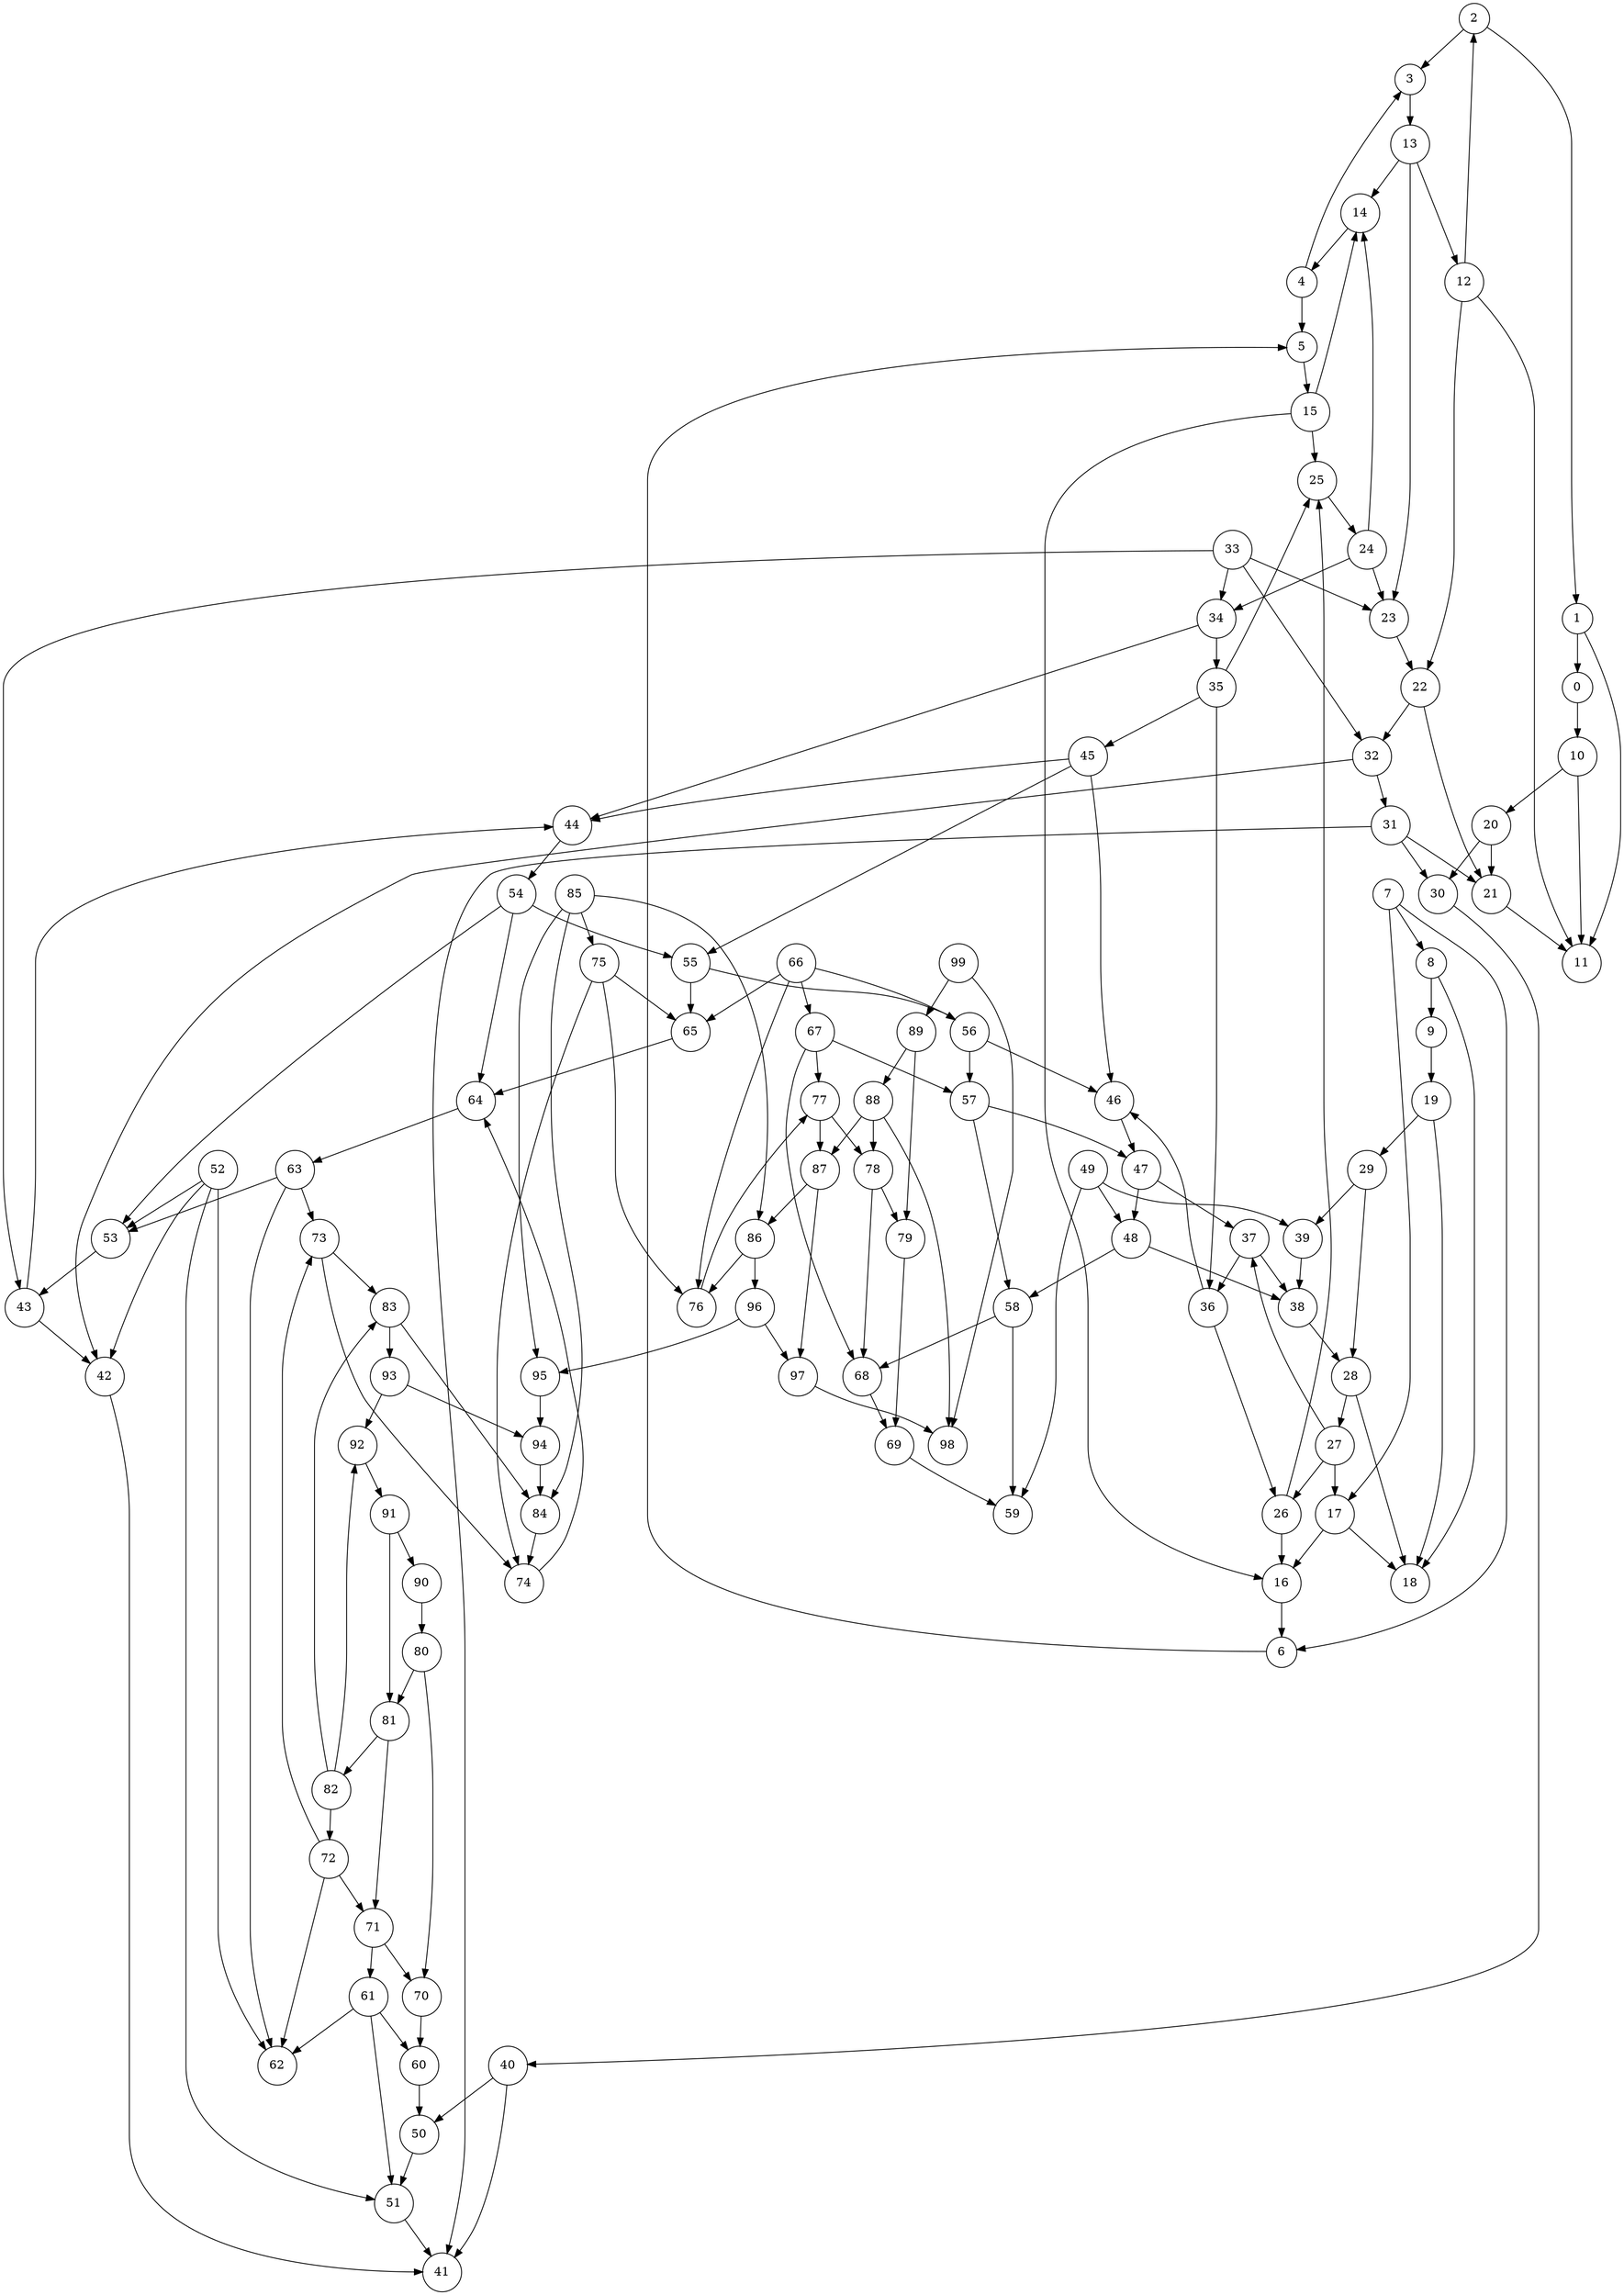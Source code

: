 digraph {
v_0 [label="0", shape=circle];
v_1 [label="1", shape=circle];
v_2 [label="2", shape=circle];
v_3 [label="3", shape=circle];
v_4 [label="4", shape=circle];
v_5 [label="5", shape=circle];
v_6 [label="6", shape=circle];
v_7 [label="7", shape=circle];
v_8 [label="8", shape=circle];
v_9 [label="9", shape=circle];
v_10 [label="10", shape=circle];
v_11 [label="11", shape=circle];
v_12 [label="12", shape=circle];
v_13 [label="13", shape=circle];
v_14 [label="14", shape=circle];
v_15 [label="15", shape=circle];
v_16 [label="16", shape=circle];
v_17 [label="17", shape=circle];
v_18 [label="18", shape=circle];
v_19 [label="19", shape=circle];
v_20 [label="20", shape=circle];
v_21 [label="21", shape=circle];
v_22 [label="22", shape=circle];
v_23 [label="23", shape=circle];
v_24 [label="24", shape=circle];
v_25 [label="25", shape=circle];
v_26 [label="26", shape=circle];
v_27 [label="27", shape=circle];
v_28 [label="28", shape=circle];
v_29 [label="29", shape=circle];
v_30 [label="30", shape=circle];
v_31 [label="31", shape=circle];
v_32 [label="32", shape=circle];
v_33 [label="33", shape=circle];
v_34 [label="34", shape=circle];
v_35 [label="35", shape=circle];
v_36 [label="36", shape=circle];
v_37 [label="37", shape=circle];
v_38 [label="38", shape=circle];
v_39 [label="39", shape=circle];
v_40 [label="40", shape=circle];
v_41 [label="41", shape=circle];
v_42 [label="42", shape=circle];
v_43 [label="43", shape=circle];
v_44 [label="44", shape=circle];
v_45 [label="45", shape=circle];
v_46 [label="46", shape=circle];
v_47 [label="47", shape=circle];
v_48 [label="48", shape=circle];
v_49 [label="49", shape=circle];
v_50 [label="50", shape=circle];
v_51 [label="51", shape=circle];
v_52 [label="52", shape=circle];
v_53 [label="53", shape=circle];
v_54 [label="54", shape=circle];
v_55 [label="55", shape=circle];
v_56 [label="56", shape=circle];
v_57 [label="57", shape=circle];
v_58 [label="58", shape=circle];
v_59 [label="59", shape=circle];
v_60 [label="60", shape=circle];
v_61 [label="61", shape=circle];
v_62 [label="62", shape=circle];
v_63 [label="63", shape=circle];
v_64 [label="64", shape=circle];
v_65 [label="65", shape=circle];
v_66 [label="66", shape=circle];
v_67 [label="67", shape=circle];
v_68 [label="68", shape=circle];
v_69 [label="69", shape=circle];
v_70 [label="70", shape=circle];
v_71 [label="71", shape=circle];
v_72 [label="72", shape=circle];
v_73 [label="73", shape=circle];
v_74 [label="74", shape=circle];
v_75 [label="75", shape=circle];
v_76 [label="76", shape=circle];
v_77 [label="77", shape=circle];
v_78 [label="78", shape=circle];
v_79 [label="79", shape=circle];
v_80 [label="80", shape=circle];
v_81 [label="81", shape=circle];
v_82 [label="82", shape=circle];
v_83 [label="83", shape=circle];
v_84 [label="84", shape=circle];
v_85 [label="85", shape=circle];
v_86 [label="86", shape=circle];
v_87 [label="87", shape=circle];
v_88 [label="88", shape=circle];
v_89 [label="89", shape=circle];
v_90 [label="90", shape=circle];
v_91 [label="91", shape=circle];
v_92 [label="92", shape=circle];
v_93 [label="93", shape=circle];
v_94 [label="94", shape=circle];
v_95 [label="95", shape=circle];
v_96 [label="96", shape=circle];
v_97 [label="97", shape=circle];
v_98 [label="98", shape=circle];
v_99 [label="99", shape=circle];
v_0 -> v_10;
v_1 -> v_11;
v_1 -> v_0;
v_2 -> v_3;
v_2 -> v_1;
v_3 -> v_13;
v_4 -> v_5;
v_4 -> v_3;
v_5 -> v_15;
v_6 -> v_5;
v_7 -> v_17;
v_7 -> v_8;
v_7 -> v_6;
v_8 -> v_18;
v_8 -> v_9;
v_9 -> v_19;
v_10 -> v_20;
v_10 -> v_11;
v_12 -> v_22;
v_12 -> v_2;
v_12 -> v_11;
v_13 -> v_23;
v_13 -> v_14;
v_13 -> v_12;
v_14 -> v_4;
v_15 -> v_25;
v_15 -> v_16;
v_15 -> v_14;
v_16 -> v_6;
v_17 -> v_18;
v_17 -> v_16;
v_19 -> v_29;
v_19 -> v_18;
v_20 -> v_30;
v_20 -> v_21;
v_21 -> v_11;
v_22 -> v_32;
v_22 -> v_21;
v_23 -> v_22;
v_24 -> v_34;
v_24 -> v_14;
v_24 -> v_23;
v_25 -> v_24;
v_26 -> v_16;
v_26 -> v_25;
v_27 -> v_37;
v_27 -> v_17;
v_27 -> v_26;
v_28 -> v_18;
v_28 -> v_27;
v_29 -> v_39;
v_29 -> v_28;
v_30 -> v_40;
v_31 -> v_41;
v_31 -> v_21;
v_31 -> v_30;
v_32 -> v_42;
v_32 -> v_31;
v_33 -> v_43;
v_33 -> v_23;
v_33 -> v_34;
v_33 -> v_32;
v_34 -> v_44;
v_34 -> v_35;
v_35 -> v_45;
v_35 -> v_25;
v_35 -> v_36;
v_36 -> v_46;
v_36 -> v_26;
v_37 -> v_38;
v_37 -> v_36;
v_38 -> v_28;
v_39 -> v_38;
v_40 -> v_50;
v_40 -> v_41;
v_42 -> v_41;
v_43 -> v_44;
v_43 -> v_42;
v_44 -> v_54;
v_45 -> v_55;
v_45 -> v_46;
v_45 -> v_44;
v_46 -> v_47;
v_47 -> v_37;
v_47 -> v_48;
v_48 -> v_58;
v_48 -> v_38;
v_49 -> v_59;
v_49 -> v_39;
v_49 -> v_48;
v_50 -> v_51;
v_51 -> v_41;
v_52 -> v_62;
v_52 -> v_42;
v_52 -> v_53;
v_52 -> v_51;
v_53 -> v_43;
v_54 -> v_64;
v_54 -> v_55;
v_54 -> v_53;
v_55 -> v_65;
v_55 -> v_56;
v_56 -> v_46;
v_56 -> v_57;
v_57 -> v_47;
v_57 -> v_58;
v_58 -> v_68;
v_58 -> v_59;
v_60 -> v_50;
v_61 -> v_51;
v_61 -> v_62;
v_61 -> v_60;
v_63 -> v_73;
v_63 -> v_53;
v_63 -> v_62;
v_64 -> v_63;
v_65 -> v_64;
v_66 -> v_76;
v_66 -> v_56;
v_66 -> v_67;
v_66 -> v_65;
v_67 -> v_77;
v_67 -> v_57;
v_67 -> v_68;
v_68 -> v_69;
v_69 -> v_59;
v_70 -> v_60;
v_71 -> v_61;
v_71 -> v_70;
v_72 -> v_62;
v_72 -> v_73;
v_72 -> v_71;
v_73 -> v_83;
v_73 -> v_74;
v_74 -> v_64;
v_75 -> v_65;
v_75 -> v_76;
v_75 -> v_74;
v_76 -> v_77;
v_77 -> v_87;
v_77 -> v_78;
v_78 -> v_68;
v_78 -> v_79;
v_79 -> v_69;
v_80 -> v_70;
v_80 -> v_81;
v_81 -> v_71;
v_81 -> v_82;
v_82 -> v_92;
v_82 -> v_72;
v_82 -> v_83;
v_83 -> v_93;
v_83 -> v_84;
v_84 -> v_74;
v_85 -> v_95;
v_85 -> v_75;
v_85 -> v_86;
v_85 -> v_84;
v_86 -> v_96;
v_86 -> v_76;
v_87 -> v_97;
v_87 -> v_86;
v_88 -> v_98;
v_88 -> v_78;
v_88 -> v_87;
v_89 -> v_79;
v_89 -> v_88;
v_90 -> v_80;
v_91 -> v_81;
v_91 -> v_90;
v_92 -> v_91;
v_93 -> v_94;
v_93 -> v_92;
v_94 -> v_84;
v_95 -> v_94;
v_96 -> v_97;
v_96 -> v_95;
v_97 -> v_98;
v_99 -> v_89;
v_99 -> v_98;
}

